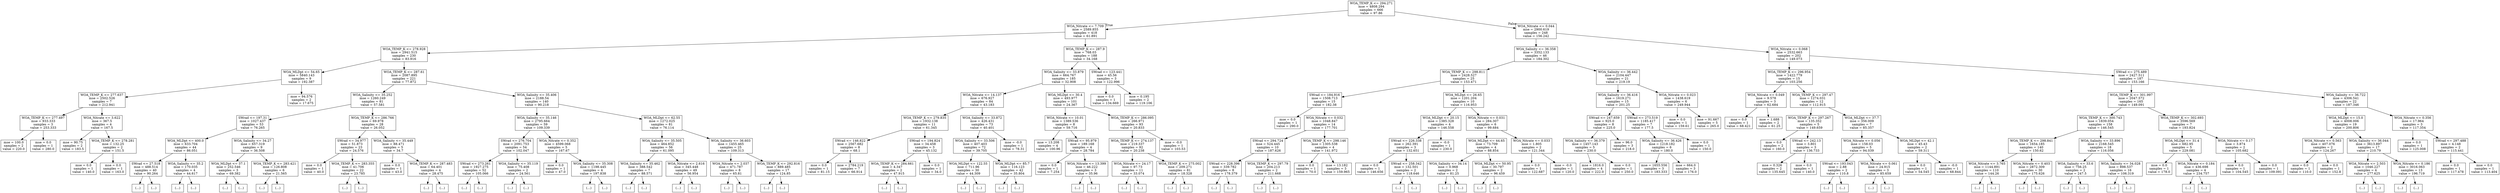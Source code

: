 digraph Tree {
node [shape=box] ;
0 [label="WOA_TEMP_K <= 294.271\nmse = 4808.294\nsamples = 666\nvalue = 97.86"] ;
1 [label="WOA_Nitrate <= 7.709\nmse = 2589.855\nsamples = 418\nvalue = 61.891"] ;
0 -> 1 [labeldistance=2.5, labelangle=45, headlabel="True"] ;
2 [label="WOA_TEMP_K <= 278.928\nmse = 2941.515\nsamples = 230\nvalue = 83.916"] ;
1 -> 2 ;
3 [label="WOA_MLDpt <= 54.65\nmse = 5840.143\nsamples = 9\nvalue = 192.387"] ;
2 -> 3 ;
4 [label="WOA_TEMP_K <= 277.637\nmse = 2502.526\nsamples = 7\nvalue = 212.941"] ;
3 -> 4 ;
5 [label="WOA_TEMP_K <= 277.497\nmse = 933.333\nsamples = 3\nvalue = 253.333"] ;
4 -> 5 ;
6 [label="mse = 100.0\nsamples = 2\nvalue = 220.0"] ;
5 -> 6 ;
7 [label="mse = 0.0\nsamples = 1\nvalue = 280.0"] ;
5 -> 7 ;
8 [label="WOA_Nitrate <= 3.622\nmse = 367.5\nsamples = 4\nvalue = 167.5"] ;
4 -> 8 ;
9 [label="mse = 90.75\nsamples = 2\nvalue = 183.5"] ;
8 -> 9 ;
10 [label="WOA_TEMP_K <= 278.281\nmse = 132.25\nsamples = 2\nvalue = 151.5"] ;
8 -> 10 ;
11 [label="mse = 0.0\nsamples = 1\nvalue = 140.0"] ;
10 -> 11 ;
12 [label="mse = 0.0\nsamples = 1\nvalue = 163.0"] ;
10 -> 12 ;
13 [label="mse = 94.576\nsamples = 2\nvalue = 17.675"] ;
3 -> 13 ;
14 [label="WOA_TEMP_K <= 287.61\nmse = 2087.895\nsamples = 221\nvalue = 77.872"] ;
2 -> 14 ;
15 [label="WOA_Salinity <= 35.252\nmse = 1260.249\nsamples = 81\nvalue = 57.581"] ;
14 -> 15 ;
16 [label="SWrad <= 197.31\nmse = 1027.437\nsamples = 53\nvalue = 76.265"] ;
15 -> 16 ;
17 [label="WOA_MLDpt <= 400.0\nmse = 633.704\nsamples = 44\nvalue = 86.051"] ;
16 -> 17 ;
18 [label="SWrad <= 27.518\nmse = 488.514\nsamples = 40\nvalue = 90.264"] ;
17 -> 18 ;
19 [label="(...)"] ;
18 -> 19 ;
20 [label="(...)"] ;
18 -> 20 ;
77 [label="WOA_Salinity <= 35.2\nmse = 170.035\nsamples = 4\nvalue = 44.617"] ;
17 -> 77 ;
78 [label="(...)"] ;
77 -> 78 ;
81 [label="(...)"] ;
77 -> 81 ;
82 [label="WOA_Salinity <= 34.27\nmse = 657.319\nsamples = 9\nvalue = 36.508"] ;
16 -> 82 ;
83 [label="WOA_MLDpt <= 37.1\nmse = 252.546\nsamples = 3\nvalue = 69.382"] ;
82 -> 83 ;
84 [label="(...)"] ;
83 -> 84 ;
87 [label="(...)"] ;
83 -> 87 ;
88 [label="WOA_TEMP_K <= 283.421\nmse = 126.808\nsamples = 6\nvalue = 21.565"] ;
82 -> 88 ;
89 [label="(...)"] ;
88 -> 89 ;
90 [label="(...)"] ;
88 -> 90 ;
99 [label="WOA_TEMP_K <= 286.766\nmse = 69.978\nsamples = 28\nvalue = 26.052"] ;
15 -> 99 ;
100 [label="SWrad <= 34.977\nmse = 51.873\nsamples = 23\nvalue = 24.576"] ;
99 -> 100 ;
101 [label="mse = 0.0\nsamples = 1\nvalue = 40.0"] ;
100 -> 101 ;
102 [label="WOA_TEMP_K <= 283.355\nmse = 41.706\nsamples = 22\nvalue = 23.785"] ;
100 -> 102 ;
103 [label="(...)"] ;
102 -> 103 ;
106 [label="(...)"] ;
102 -> 106 ;
121 [label="WOA_Salinity <= 35.449\nmse = 88.471\nsamples = 5\nvalue = 34.7"] ;
99 -> 121 ;
122 [label="mse = 0.0\nsamples = 1\nvalue = 43.0"] ;
121 -> 122 ;
123 [label="WOA_TEMP_K <= 287.483\nmse = 64.401\nsamples = 4\nvalue = 28.475"] ;
121 -> 123 ;
124 [label="(...)"] ;
123 -> 124 ;
127 [label="(...)"] ;
123 -> 127 ;
128 [label="WOA_Salinity <= 35.406\nmse = 2188.54\nsamples = 140\nvalue = 90.218"] ;
14 -> 128 ;
129 [label="WOA_Salinity <= 35.146\nmse = 2795.664\nsamples = 59\nvalue = 109.339"] ;
128 -> 129 ;
130 [label="SWrad <= 276.704\nmse = 2091.753\nsamples = 54\nvalue = 102.047"] ;
129 -> 130 ;
131 [label="SWrad <= 273.261\nmse = 1927.275\nsamples = 52\nvalue = 105.066"] ;
130 -> 131 ;
132 [label="(...)"] ;
131 -> 132 ;
221 [label="(...)"] ;
131 -> 221 ;
222 [label="WOA_Salinity <= 35.119\nmse = 75.408\nsamples = 2\nvalue = 24.561"] ;
130 -> 222 ;
223 [label="(...)"] ;
222 -> 223 ;
224 [label="(...)"] ;
222 -> 224 ;
225 [label="WOA_Nitrate <= 0.352\nmse = 4599.068\nsamples = 5\nvalue = 167.67"] ;
129 -> 225 ;
226 [label="mse = 0.0\nsamples = 1\nvalue = 47.0"] ;
225 -> 226 ;
227 [label="WOA_Salinity <= 35.308\nmse = 1198.445\nsamples = 4\nvalue = 197.838"] ;
225 -> 227 ;
228 [label="(...)"] ;
227 -> 228 ;
231 [label="(...)"] ;
227 -> 231 ;
234 [label="WOA_MLDpt <= 62.55\nmse = 1272.025\nsamples = 81\nvalue = 76.114"] ;
128 -> 234 ;
235 [label="WOA_Salinity <= 35.505\nmse = 464.852\nsamples = 56\nvalue = 61.095"] ;
234 -> 235 ;
236 [label="WOA_Salinity <= 35.462\nmse = 388.542\nsamples = 7\nvalue = 88.571"] ;
235 -> 236 ;
237 [label="(...)"] ;
236 -> 237 ;
238 [label="(...)"] ;
236 -> 238 ;
247 [label="WOA_Nitrate <= 2.616\nmse = 345.448\nsamples = 49\nvalue = 56.954"] ;
235 -> 247 ;
248 [label="(...)"] ;
247 -> 248 ;
317 [label="(...)"] ;
247 -> 317 ;
326 [label="WOA_Salinity <= 36.603\nmse = 1455.465\nsamples = 25\nvalue = 109.313"] ;
234 -> 326 ;
327 [label="WOA_Nitrate <= 2.037\nmse = 471.787\nsamples = 8\nvalue = 65.81"] ;
326 -> 327 ;
328 [label="(...)"] ;
327 -> 328 ;
337 [label="(...)"] ;
327 -> 337 ;
338 [label="WOA_TEMP_K <= 292.816\nmse = 889.485\nsamples = 17\nvalue = 124.85"] ;
326 -> 338 ;
339 [label="(...)"] ;
338 -> 339 ;
346 [label="(...)"] ;
338 -> 346 ;
357 [label="WOA_TEMP_K <= 287.9\nmse = 768.03\nsamples = 188\nvalue = 34.168"] ;
1 -> 357 ;
358 [label="WOA_Salinity <= 33.879\nmse = 664.767\nsamples = 185\nvalue = 32.908"] ;
357 -> 358 ;
359 [label="WOA_Nitrate <= 14.137\nmse = 676.927\nsamples = 84\nvalue = 43.183"] ;
358 -> 359 ;
360 [label="WOA_TEMP_K <= 279.835\nmse = 1932.138\nsamples = 11\nvalue = 61.345"] ;
359 -> 360 ;
361 [label="SWrad <= 146.822\nmse = 2567.682\nsamples = 8\nvalue = 68.1"] ;
360 -> 361 ;
362 [label="mse = 0.0\nsamples = 1\nvalue = 81.15"] ;
361 -> 362 ;
363 [label="mse = 2784.219\nsamples = 7\nvalue = 66.914"] ;
361 -> 363 ;
364 [label="SWrad <= 194.824\nmse = 34.458\nsamples = 3\nvalue = 45.132"] ;
360 -> 364 ;
365 [label="WOA_TEMP_K <= 284.661\nmse = 4.347\nsamples = 2\nvalue = 47.915"] ;
364 -> 365 ;
366 [label="(...)"] ;
365 -> 366 ;
367 [label="(...)"] ;
365 -> 367 ;
368 [label="mse = 0.0\nsamples = 1\nvalue = 34.0"] ;
364 -> 368 ;
369 [label="WOA_Salinity <= 33.872\nmse = 426.431\nsamples = 73\nvalue = 40.401"] ;
359 -> 369 ;
370 [label="WOA_Salinity <= 33.506\nmse = 407.403\nsamples = 72\nvalue = 39.705"] ;
369 -> 370 ;
371 [label="WOA_MLDpt <= 122.55\nmse = 711.96\nsamples = 30\nvalue = 44.309"] ;
370 -> 371 ;
372 [label="(...)"] ;
371 -> 372 ;
391 [label="(...)"] ;
371 -> 391 ;
394 [label="WOA_MLDpt <= 85.7\nmse = 116.123\nsamples = 42\nvalue = 35.804"] ;
370 -> 394 ;
395 [label="(...)"] ;
394 -> 395 ;
458 [label="(...)"] ;
394 -> 458 ;
475 [label="mse = -0.0\nsamples = 1\nvalue = 78.31"] ;
369 -> 475 ;
476 [label="WOA_MLDpt <= 30.4\nmse = 493.977\nsamples = 101\nvalue = 24.367"] ;
358 -> 476 ;
477 [label="WOA_Nitrate <= 10.01\nmse = 1389.536\nsamples = 8\nvalue = 59.716"] ;
476 -> 477 ;
478 [label="mse = 13.208\nsamples = 4\nvalue = 100.96"] ;
477 -> 478 ;
479 [label="SWrad <= 95.979\nmse = 189.168\nsamples = 4\nvalue = 28.784"] ;
477 -> 479 ;
480 [label="mse = 0.0\nsamples = 1\nvalue = 7.254"] ;
479 -> 480 ;
481 [label="WOA_Nitrate <= 13.399\nmse = 46.222\nsamples = 3\nvalue = 35.96"] ;
479 -> 481 ;
482 [label="(...)"] ;
481 -> 482 ;
483 [label="(...)"] ;
481 -> 483 ;
486 [label="WOA_TEMP_K <= 286.095\nmse = 266.971\nsamples = 93\nvalue = 20.833"] ;
476 -> 486 ;
487 [label="WOA_TEMP_K <= 274.137\nmse = 219.337\nsamples = 92\nvalue = 20.238"] ;
486 -> 487 ;
488 [label="WOA_Nitrate <= 24.17\nmse = 97.73\nsamples = 11\nvalue = 33.074"] ;
487 -> 488 ;
489 [label="(...)"] ;
488 -> 489 ;
496 [label="(...)"] ;
488 -> 496 ;
509 [label="WOA_TEMP_K <= 275.002\nmse = 209.271\nsamples = 81\nvalue = 18.328"] ;
487 -> 509 ;
510 [label="(...)"] ;
509 -> 510 ;
533 [label="(...)"] ;
509 -> 533 ;
612 [label="mse = -0.0\nsamples = 1\nvalue = 103.53"] ;
486 -> 612 ;
613 [label="SWrad <= 123.441\nmse = 45.56\nsamples = 3\nvalue = 122.996"] ;
357 -> 613 ;
614 [label="mse = 0.0\nsamples = 1\nvalue = 134.669"] ;
613 -> 614 ;
615 [label="mse = 0.195\nsamples = 2\nvalue = 119.106"] ;
613 -> 615 ;
616 [label="WOA_Nitrate <= 0.044\nmse = 2900.619\nsamples = 248\nvalue = 156.242"] ;
0 -> 616 [labeldistance=2.5, labelangle=-45, headlabel="False"] ;
617 [label="WOA_Salinity <= 36.358\nmse = 3352.133\nsamples = 46\nvalue = 184.302"] ;
616 -> 617 ;
618 [label="WOA_TEMP_K <= 298.811\nmse = 2428.527\nsamples = 25\nvalue = 153.471"] ;
617 -> 618 ;
619 [label="SWrad <= 184.916\nmse = 1508.713\nsamples = 15\nvalue = 182.38"] ;
618 -> 619 ;
620 [label="mse = 0.0\nsamples = 1\nvalue = 290.0"] ;
619 -> 620 ;
621 [label="WOA_Nitrate <= 0.032\nmse = 1048.847\nsamples = 14\nvalue = 177.701"] ;
619 -> 621 ;
622 [label="SWrad <= 294.724\nmse = 524.445\nsamples = 10\nvalue = 187.626"] ;
621 -> 622 ;
623 [label="SWrad <= 228.396\nmse = 339.782\nsamples = 8\nvalue = 178.379"] ;
622 -> 623 ;
624 [label="(...)"] ;
623 -> 624 ;
627 [label="(...)"] ;
623 -> 627 ;
632 [label="WOA_TEMP_K <= 297.79\nmse = 204.213\nsamples = 2\nvalue = 211.668"] ;
622 -> 632 ;
633 [label="(...)"] ;
632 -> 633 ;
634 [label="(...)"] ;
632 -> 634 ;
635 [label="WOA_TEMP_K <= 298.146\nmse = 1305.538\nsamples = 4\nvalue = 141.972"] ;
621 -> 635 ;
636 [label="mse = 0.0\nsamples = 1\nvalue = 70.0"] ;
635 -> 636 ;
637 [label="mse = 13.182\nsamples = 3\nvalue = 159.965"] ;
635 -> 637 ;
638 [label="WOA_MLDpt <= 26.65\nmse = 1201.204\nsamples = 10\nvalue = 116.953"] ;
618 -> 638 ;
639 [label="WOA_MLDpt <= 20.15\nmse = 1385.328\nsamples = 4\nvalue = 146.558"] ;
638 -> 639 ;
640 [label="SWrad <= 226.338\nmse = 262.391\nsamples = 3\nvalue = 132.651"] ;
639 -> 640 ;
641 [label="mse = 0.0\nsamples = 1\nvalue = 146.656"] ;
640 -> 641 ;
642 [label="SWrad <= 258.342\nmse = 132.501\nsamples = 2\nvalue = 118.646"] ;
640 -> 642 ;
643 [label="(...)"] ;
642 -> 643 ;
644 [label="(...)"] ;
642 -> 644 ;
645 [label="mse = -0.0\nsamples = 1\nvalue = 230.0"] ;
639 -> 645 ;
646 [label="WOA_Nitrate <= 0.031\nmse = 284.307\nsamples = 6\nvalue = 99.684"] ;
638 -> 646 ;
647 [label="WOA_MLDpt <= 44.65\nmse = 73.709\nsamples = 4\nvalue = 88.854"] ;
646 -> 647 ;
648 [label="WOA_Salinity <= 34.14\nmse = 0.968\nsamples = 2\nvalue = 81.25"] ;
647 -> 648 ;
649 [label="(...)"] ;
648 -> 649 ;
650 [label="(...)"] ;
648 -> 650 ;
651 [label="WOA_MLDpt <= 50.95\nmse = 30.797\nsamples = 2\nvalue = 96.459"] ;
647 -> 651 ;
652 [label="(...)"] ;
651 -> 652 ;
653 [label="(...)"] ;
651 -> 653 ;
654 [label="WOA_Nitrate <= 0.033\nmse = 1.805\nsamples = 2\nvalue = 121.344"] ;
646 -> 654 ;
655 [label="mse = 0.0\nsamples = 1\nvalue = 122.687"] ;
654 -> 655 ;
656 [label="mse = -0.0\nsamples = 1\nvalue = 120.0"] ;
654 -> 656 ;
657 [label="WOA_Salinity <= 36.442\nmse = 2104.447\nsamples = 21\nvalue = 219.19"] ;
617 -> 657 ;
658 [label="WOA_Salinity <= 36.416\nmse = 1619.271\nsamples = 15\nvalue = 201.25"] ;
657 -> 658 ;
659 [label="SWrad <= 247.659\nmse = 925.0\nsamples = 8\nvalue = 225.0"] ;
658 -> 659 ;
660 [label="WOA_Salinity <= 36.379\nmse = 1457.143\nsamples = 5\nvalue = 230.0"] ;
659 -> 660 ;
661 [label="mse = 1816.0\nsamples = 4\nvalue = 222.0"] ;
660 -> 661 ;
662 [label="mse = 0.0\nsamples = 1\nvalue = 250.0"] ;
660 -> 662 ;
663 [label="mse = 96.0\nsamples = 3\nvalue = 218.0"] ;
659 -> 663 ;
664 [label="SWrad <= 273.519\nmse = 1185.417\nsamples = 7\nvalue = 177.5"] ;
658 -> 664 ;
665 [label="WOA_Salinity <= 36.426\nmse = 1218.182\nsamples = 6\nvalue = 180.0"] ;
664 -> 665 ;
666 [label="mse = 1655.556\nsamples = 3\nvalue = 183.333"] ;
665 -> 666 ;
667 [label="mse = 664.0\nsamples = 3\nvalue = 176.0"] ;
665 -> 667 ;
668 [label="mse = 0.0\nsamples = 1\nvalue = 150.0"] ;
664 -> 668 ;
669 [label="WOA_Nitrate <= 0.023\nmse = 1438.619\nsamples = 6\nvalue = 249.944"] ;
657 -> 669 ;
670 [label="mse = 0.0\nsamples = 1\nvalue = 159.61"] ;
669 -> 670 ;
671 [label="mse = 91.667\nsamples = 5\nvalue = 265.0"] ;
669 -> 671 ;
672 [label="WOA_Nitrate <= 0.068\nmse = 2532.663\nsamples = 202\nvalue = 149.073"] ;
616 -> 672 ;
673 [label="WOA_TEMP_K <= 296.954\nmse = 1422.779\nsamples = 15\nvalue = 103.256"] ;
672 -> 673 ;
674 [label="WOA_Nitrate <= 0.049\nmse = 9.578\nsamples = 3\nvalue = 62.684"] ;
673 -> 674 ;
675 [label="mse = 0.0\nsamples = 1\nvalue = 68.421"] ;
674 -> 675 ;
676 [label="mse = 1.688\nsamples = 2\nvalue = 61.25"] ;
674 -> 676 ;
677 [label="WOA_TEMP_K <= 297.47\nmse = 1274.031\nsamples = 12\nvalue = 112.915"] ;
673 -> 677 ;
678 [label="WOA_TEMP_K <= 297.267\nmse = 135.352\nsamples = 5\nvalue = 149.659"] ;
677 -> 678 ;
679 [label="mse = 0.0\nsamples = 2\nvalue = 160.0"] ;
678 -> 679 ;
680 [label="SWrad <= 242.13\nmse = 3.801\nsamples = 3\nvalue = 136.733"] ;
678 -> 680 ;
681 [label="mse = 0.326\nsamples = 2\nvalue = 135.645"] ;
680 -> 681 ;
682 [label="mse = 0.0\nsamples = 1\nvalue = 140.0"] ;
680 -> 682 ;
683 [label="WOA_MLDpt <= 37.7\nmse = 356.009\nsamples = 7\nvalue = 85.357"] ;
677 -> 683 ;
684 [label="WOA_Nitrate <= 0.056\nmse = 158.03\nsamples = 5\nvalue = 94.039"] ;
683 -> 684 ;
685 [label="SWrad <= 193.043\nmse = 2.88\nsamples = 2\nvalue = 110.8"] ;
684 -> 685 ;
686 [label="(...)"] ;
685 -> 686 ;
687 [label="(...)"] ;
685 -> 687 ;
688 [label="WOA_Nitrate <= 0.061\nmse = 24.915\nsamples = 3\nvalue = 85.659"] ;
684 -> 688 ;
689 [label="(...)"] ;
688 -> 689 ;
692 [label="(...)"] ;
688 -> 692 ;
693 [label="WOA_MLDpt <= 42.1\nmse = 45.43\nsamples = 2\nvalue = 59.311"] ;
683 -> 693 ;
694 [label="mse = 0.0\nsamples = 1\nvalue = 54.545"] ;
693 -> 694 ;
695 [label="mse = -0.0\nsamples = 1\nvalue = 68.844"] ;
693 -> 695 ;
696 [label="SWrad <= 275.489\nmse = 2427.511\nsamples = 187\nvalue = 153.166"] ;
672 -> 696 ;
697 [label="WOA_TEMP_K <= 301.997\nmse = 2047.572\nsamples = 165\nvalue = 149.091"] ;
696 -> 697 ;
698 [label="WOA_TEMP_K <= 300.743\nmse = 1839.054\nsamples = 158\nvalue = 146.545"] ;
697 -> 698 ;
699 [label="WOA_TEMP_K <= 298.841\nmse = 1654.185\nsamples = 140\nvalue = 150.62"] ;
698 -> 699 ;
700 [label="WOA_Nitrate <= 3.765\nmse = 1144.891\nsamples = 110\nvalue = 144.26"] ;
699 -> 700 ;
701 [label="(...)"] ;
700 -> 701 ;
866 [label="(...)"] ;
700 -> 866 ;
867 [label="WOA_Nitrate <= 0.403\nmse = 2872.309\nsamples = 30\nvalue = 175.626"] ;
699 -> 867 ;
868 [label="(...)"] ;
867 -> 868 ;
903 [label="(...)"] ;
867 -> 903 ;
908 [label="WOA_Salinity <= 33.896\nmse = 2168.545\nsamples = 18\nvalue = 116.056"] ;
698 -> 908 ;
909 [label="WOA_Salinity <= 33.6\nmse = 756.25\nsamples = 2\nvalue = 247.5"] ;
908 -> 909 ;
910 [label="(...)"] ;
909 -> 910 ;
911 [label="(...)"] ;
909 -> 911 ;
912 [label="WOA_Salinity <= 34.028\nmse = 898.537\nsamples = 16\nvalue = 106.319"] ;
908 -> 912 ;
913 [label="(...)"] ;
912 -> 913 ;
914 [label="(...)"] ;
912 -> 914 ;
941 [label="WOA_TEMP_K <= 302.693\nmse = 3596.569\nsamples = 7\nvalue = 193.824"] ;
697 -> 941 ;
942 [label="WOA_MLDpt <= 31.4\nmse = 682.95\nsamples = 5\nvalue = 229.081"] ;
941 -> 942 ;
943 [label="mse = 0.0\nsamples = 1\nvalue = 178.0"] ;
942 -> 943 ;
944 [label="WOA_Nitrate <= 0.184\nmse = 436.698\nsamples = 4\nvalue = 234.757"] ;
942 -> 944 ;
945 [label="(...)"] ;
944 -> 945 ;
946 [label="(...)"] ;
944 -> 946 ;
949 [label="WOA_Nitrate <= 0.17\nmse = 3.874\nsamples = 2\nvalue = 105.682"] ;
941 -> 949 ;
950 [label="mse = 0.0\nsamples = 1\nvalue = 104.545"] ;
949 -> 950 ;
951 [label="mse = 0.0\nsamples = 1\nvalue = 109.091"] ;
949 -> 951 ;
952 [label="WOA_Salinity <= 36.722\nmse = 4306.541\nsamples = 22\nvalue = 187.346"] ;
696 -> 952 ;
953 [label="WOA_MLDpt <= 15.0\nmse = 4008.006\nsamples = 19\nvalue = 200.806"] ;
952 -> 953 ;
954 [label="WOA_Nitrate <= 0.563\nmse = 407.076\nsamples = 2\nvalue = 124.267"] ;
953 -> 954 ;
955 [label="mse = 0.0\nsamples = 1\nvalue = 110.0"] ;
954 -> 955 ;
956 [label="mse = 0.0\nsamples = 1\nvalue = 152.8"] ;
954 -> 956 ;
957 [label="WOA_Salinity <= 36.044\nmse = 3613.897\nsamples = 17\nvalue = 210.79"] ;
953 -> 957 ;
958 [label="WOA_Nitrate <= 2.503\nmse = 1046.227\nsamples = 4\nvalue = 277.625"] ;
957 -> 958 ;
959 [label="(...)"] ;
958 -> 959 ;
964 [label="(...)"] ;
958 -> 964 ;
965 [label="WOA_Nitrate <= 0.186\nmse = 3016.063\nsamples = 13\nvalue = 196.719"] ;
957 -> 965 ;
966 [label="(...)"] ;
965 -> 966 ;
977 [label="(...)"] ;
965 -> 977 ;
980 [label="WOA_Nitrate <= 0.356\nmse = 17.964\nsamples = 3\nvalue = 117.354"] ;
952 -> 980 ;
981 [label="mse = 0.0\nsamples = 1\nvalue = 125.008"] ;
980 -> 981 ;
982 [label="SWrad <= 297.488\nmse = 4.148\nsamples = 2\nvalue = 115.441"] ;
980 -> 982 ;
983 [label="mse = 0.0\nsamples = 1\nvalue = 117.478"] ;
982 -> 983 ;
984 [label="mse = 0.0\nsamples = 1\nvalue = 113.404"] ;
982 -> 984 ;
}
